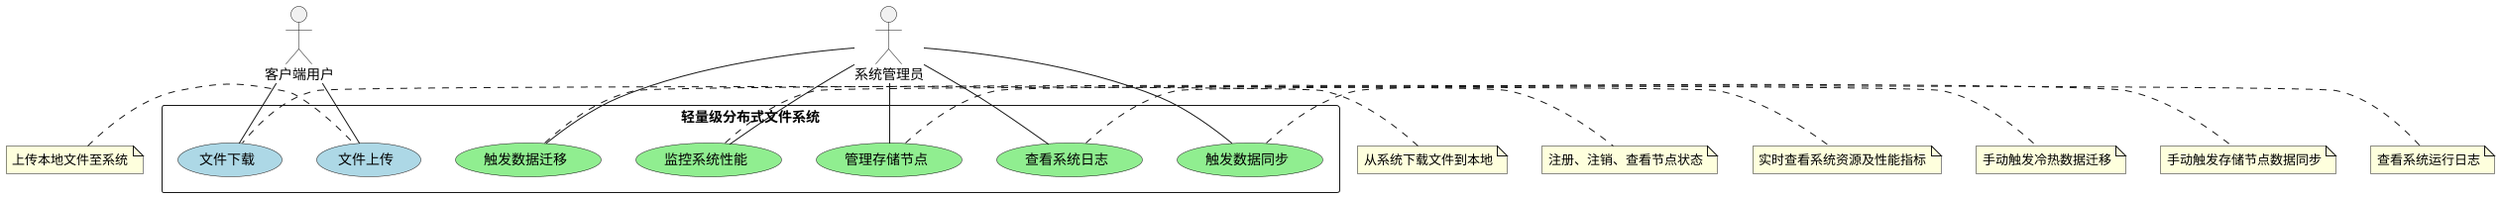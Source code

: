 @startuml
actor "客户端用户" as ClientUser
actor "系统管理员" as Admin

rectangle "轻量级分布式文件系统" {
    usecase "文件上传" as Upload #LightBlue
    usecase "文件下载" as Download #LightBlue
    usecase "管理存储节点" as ManageNodes #LightGreen
    usecase "监控系统性能" as MonitorPerf #LightGreen
    usecase "触发数据迁移" as TriggerMigrate #LightGreen
    usecase "触发数据同步" as TriggerSync #LightGreen
    usecase "查看系统日志" as ViewLogs #LightGreen

    ClientUser -- Upload
    ClientUser -- Download

    Admin -- ManageNodes
    Admin -- MonitorPerf
    Admin -- TriggerMigrate
    Admin -- TriggerSync
    Admin -- ViewLogs
}

note left of Upload: 上传本地文件至系统
note left of Download: 从系统下载文件到本地
note right of ManageNodes: 注册、注销、查看节点状态
note right of MonitorPerf: 实时查看系统资源及性能指标
note right of TriggerMigrate: 手动触发冷热数据迁移
note right of TriggerSync: 手动触发存储节点数据同步
note right of ViewLogs: 查看系统运行日志

@enduml



@startuml
left to right direction
skinparam actorStyle awesome

actor 用户 as User
rectangle "分布式存储系统" {
  actor "主控服务器" as Master
  actor "存储节点" as Storage
  actor "性能监控" as Monitor
  actor "系统管理" as Admin
  
  User -- (文件上传)
  User -- (文件下载)
  User -- (文件删除)
  (文件操作) <|-- (断点续传)
  (文件操作) <|-- (文件校验)
  
  Master -- (节点注册)
  Master -- (负载均衡)
  Master -- (元数据管理)
  (请求分发) .> (负载均衡) : extends
  
  Storage -- (分块存储)
  Storage -- (数据同步)
  Storage -- (冷热迁移)
  
  Monitor -- (实时监控)
  Monitor -- (历史分析)
  Monitor -- (阈值告警)
  
  Admin -- (动态配置)
  Admin -- (日志管理)
  Admin -- (信号处理)
  
  User --> Master : 获取节点信息\n查询元数据
  User --> Storage : 直接文件传输
  Master --> Storage : 节点状态监控\n数据同步指令
  Monitor --> Master : 性能数据采集
  Monitor --> Storage : 资源监控
  Admin --> Master : 策略配置更新
  Admin --> Storage : 存储策略调整
}
@enduml

' ' 客户端模块用例图
' @startuml Client_Module
' left to right direction
' actor "普通用户" as User
' actor "管理员" as Admin

' rectangle "客户端模块" {
'   (文件上传) as upload
'   (文件下载) as download
'   (文件删除) as delete
'   (元数据查询) as query
'   (断点续传) as resume
'   (命令行操作) as cli
'   (错误提示) as error

'   User --> upload : 分块传输\nMD5校验
'   User --> download 
'   User --> cli : 使用命令行工具
'   Admin --> error : 查看详细日志
'   upload .> resume : extends
'   download .> resume : extends
' }
' @enduml

' ' 主控服务器模块用例图
' @startuml Master_Module
' left to right direction
' actor "存储节点" as Storage
' actor "客户端" as Client

' rectangle "主控服务器模块" {
'   (节点注册) as register
'   (心跳检测) as heartbeat
'   (负载均衡) as balance
'   (元数据存储) as metadata
'   (动态扩展) as scaling
'   (分组管理) as group

'   Storage --> register : 启动时注册
'   Storage --> heartbeat : 超时注销
'   Client --> balance : 负载策略
'   balance --> metadata : 基于节点状态
'   scaling --> group : 自动加入分组
' }
' @enduml

' ' 存储节点模块用例图（优化点：增加智能迁移策略）
' @startuml Storage_Module
' left to right direction
' actor "主控服务器" as Master
' actor "客户端" as Client

' rectangle "存储节点模块" {
'   (文件存储) as store
'   (数据同步) as sync
'   (SSD热迁移) as hot
'   (HDD冷迁移) as cold
'   (零拷贝传输) as zerocopy
'   (性能上报) as report

'   Client --> store : 直接读写操作
'   Master --> sync 
'   Master --> hot : 如访问频率>5次/天
'   Master --> cold : 如30天未访问
'   store .> zerocopy : <<extends>>\n小文件（可配置阈值）
'   report --> Master : CPU/内存/磁盘指标
' }
' @enduml

' ' 性能监控模块用例图（优化点：增加预测性报警）
' @startuml Monitor_Module
' actor "管理员" as Admin

' rectangle "性能监控模块" {
'   (实时仪表盘) as dashboard
'   (历史数据分析) as history

'   Admin --> dashboard : 查看WEB可视化
'   Admin --> history : 查看历史数据
'   dashboard --> history : 时间轴对比
' }
' @enduml

' ' 系统管理模块用例图（优化点：容器化部署支持）
' @startuml SysMgmt_Module
' actor "运维人员" as Ops

' rectangle "系统管理模块" {
'   (日志轮转) as logrotate
'   (容器部署) as docker
'   (数据同步信号) as sync_sig
'   (热配置更新) as hotupdate
'   (优雅退出) as shutdown

'   Ops --> docker : 一键部署脚本
'   Ops --> sync_sig : 触发跨节点同步
'   Ops --> hotupdate : 动态修改策略
'   logrotate --> shutdown : 退出前保存
'   hotupdate .> logrotate : 不影响服务
' }
' @enduml